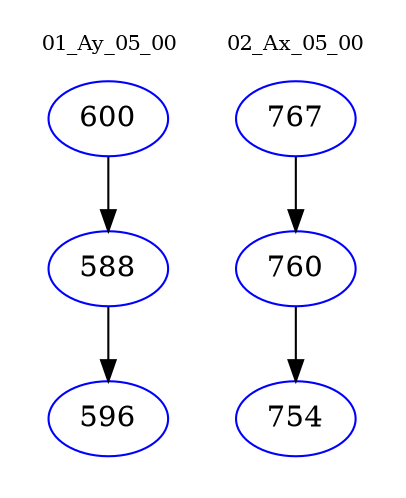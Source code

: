 digraph{
subgraph cluster_0 {
color = white
label = "01_Ay_05_00";
fontsize=10;
T0_600 [label="600", color="blue"]
T0_600 -> T0_588 [color="black"]
T0_588 [label="588", color="blue"]
T0_588 -> T0_596 [color="black"]
T0_596 [label="596", color="blue"]
}
subgraph cluster_1 {
color = white
label = "02_Ax_05_00";
fontsize=10;
T1_767 [label="767", color="blue"]
T1_767 -> T1_760 [color="black"]
T1_760 [label="760", color="blue"]
T1_760 -> T1_754 [color="black"]
T1_754 [label="754", color="blue"]
}
}
